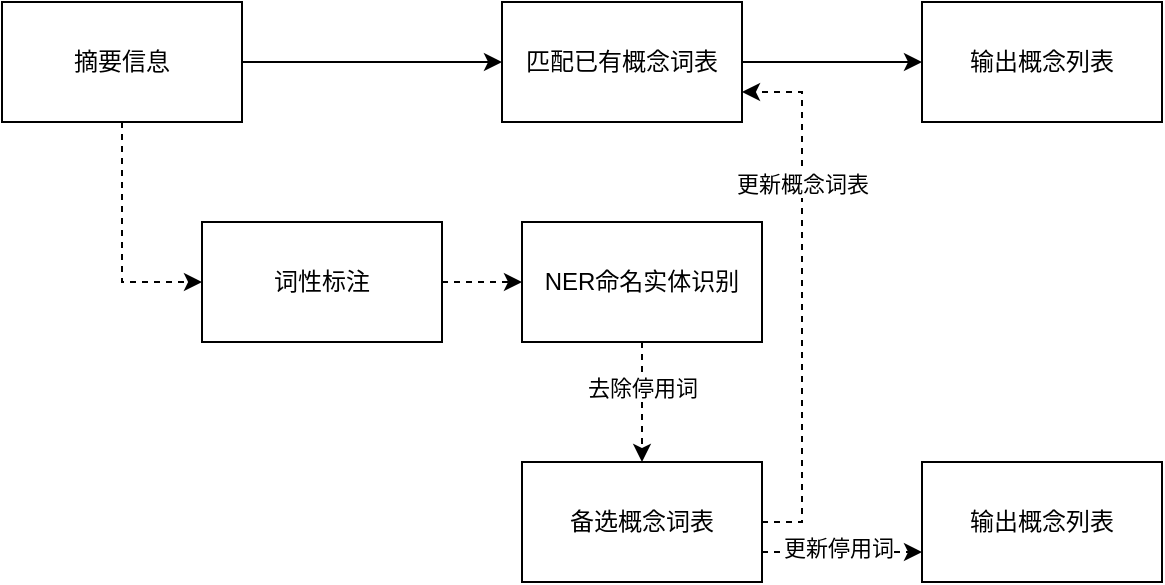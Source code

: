 <mxfile version="17.1.2" type="github">
  <diagram id="m7ykKMguCv_zMnbDmOIA" name="第 1 页">
    <mxGraphModel dx="1211" dy="908" grid="1" gridSize="10" guides="1" tooltips="1" connect="1" arrows="1" fold="1" page="1" pageScale="1" pageWidth="850" pageHeight="1100" math="0" shadow="0">
      <root>
        <mxCell id="0" />
        <mxCell id="1" parent="0" />
        <mxCell id="2YlMVlzXzQUb3xdYXMuv-4" style="edgeStyle=orthogonalEdgeStyle;rounded=0;orthogonalLoop=1;jettySize=auto;html=1;exitX=1;exitY=0.5;exitDx=0;exitDy=0;" parent="1" source="2YlMVlzXzQUb3xdYXMuv-1" target="2YlMVlzXzQUb3xdYXMuv-2" edge="1">
          <mxGeometry relative="1" as="geometry" />
        </mxCell>
        <mxCell id="D2Xz5EvzUNjefKfJszK5-1" style="edgeStyle=orthogonalEdgeStyle;rounded=0;orthogonalLoop=1;jettySize=auto;html=1;exitX=0.5;exitY=1;exitDx=0;exitDy=0;entryX=0;entryY=0.5;entryDx=0;entryDy=0;dashed=1;" edge="1" parent="1" source="2YlMVlzXzQUb3xdYXMuv-1" target="2YlMVlzXzQUb3xdYXMuv-3">
          <mxGeometry relative="1" as="geometry" />
        </mxCell>
        <mxCell id="2YlMVlzXzQUb3xdYXMuv-1" value="摘要信息" style="rounded=0;whiteSpace=wrap;html=1;" parent="1" vertex="1">
          <mxGeometry x="140" y="160" width="120" height="60" as="geometry" />
        </mxCell>
        <mxCell id="D2Xz5EvzUNjefKfJszK5-11" style="edgeStyle=orthogonalEdgeStyle;rounded=0;orthogonalLoop=1;jettySize=auto;html=1;exitX=1;exitY=0.5;exitDx=0;exitDy=0;entryX=0;entryY=0.5;entryDx=0;entryDy=0;" edge="1" parent="1" source="2YlMVlzXzQUb3xdYXMuv-2" target="D2Xz5EvzUNjefKfJszK5-10">
          <mxGeometry relative="1" as="geometry" />
        </mxCell>
        <mxCell id="2YlMVlzXzQUb3xdYXMuv-2" value="匹配已有概念词表" style="rounded=0;whiteSpace=wrap;html=1;" parent="1" vertex="1">
          <mxGeometry x="390" y="160" width="120" height="60" as="geometry" />
        </mxCell>
        <mxCell id="D2Xz5EvzUNjefKfJszK5-4" style="edgeStyle=orthogonalEdgeStyle;rounded=0;orthogonalLoop=1;jettySize=auto;html=1;exitX=1;exitY=0.5;exitDx=0;exitDy=0;dashed=1;" edge="1" parent="1" source="2YlMVlzXzQUb3xdYXMuv-3" target="D2Xz5EvzUNjefKfJszK5-3">
          <mxGeometry relative="1" as="geometry" />
        </mxCell>
        <mxCell id="2YlMVlzXzQUb3xdYXMuv-3" value="词性标注" style="rounded=0;whiteSpace=wrap;html=1;" parent="1" vertex="1">
          <mxGeometry x="240" y="270" width="120" height="60" as="geometry" />
        </mxCell>
        <mxCell id="D2Xz5EvzUNjefKfJszK5-6" style="edgeStyle=orthogonalEdgeStyle;rounded=0;orthogonalLoop=1;jettySize=auto;html=1;exitX=0.5;exitY=1;exitDx=0;exitDy=0;entryX=0.5;entryY=0;entryDx=0;entryDy=0;dashed=1;" edge="1" parent="1" source="D2Xz5EvzUNjefKfJszK5-3" target="D2Xz5EvzUNjefKfJszK5-5">
          <mxGeometry relative="1" as="geometry" />
        </mxCell>
        <mxCell id="D2Xz5EvzUNjefKfJszK5-12" value="去除停用词" style="edgeLabel;html=1;align=center;verticalAlign=middle;resizable=0;points=[];" vertex="1" connectable="0" parent="D2Xz5EvzUNjefKfJszK5-6">
          <mxGeometry x="-0.48" relative="1" as="geometry">
            <mxPoint y="7" as="offset" />
          </mxGeometry>
        </mxCell>
        <mxCell id="D2Xz5EvzUNjefKfJszK5-3" value="NER命名实体识别" style="rounded=0;whiteSpace=wrap;html=1;" vertex="1" parent="1">
          <mxGeometry x="400" y="270" width="120" height="60" as="geometry" />
        </mxCell>
        <mxCell id="D2Xz5EvzUNjefKfJszK5-8" style="edgeStyle=orthogonalEdgeStyle;rounded=0;orthogonalLoop=1;jettySize=auto;html=1;exitX=1;exitY=0.5;exitDx=0;exitDy=0;entryX=1;entryY=0.75;entryDx=0;entryDy=0;dashed=1;" edge="1" parent="1" source="D2Xz5EvzUNjefKfJszK5-5" target="2YlMVlzXzQUb3xdYXMuv-2">
          <mxGeometry relative="1" as="geometry" />
        </mxCell>
        <mxCell id="D2Xz5EvzUNjefKfJszK5-9" value="更新概念词表" style="edgeLabel;html=1;align=center;verticalAlign=middle;resizable=0;points=[];" vertex="1" connectable="0" parent="D2Xz5EvzUNjefKfJszK5-8">
          <mxGeometry x="0.349" relative="1" as="geometry">
            <mxPoint y="-11" as="offset" />
          </mxGeometry>
        </mxCell>
        <mxCell id="D2Xz5EvzUNjefKfJszK5-14" style="edgeStyle=orthogonalEdgeStyle;rounded=0;orthogonalLoop=1;jettySize=auto;html=1;exitX=1;exitY=0.75;exitDx=0;exitDy=0;entryX=0;entryY=0.75;entryDx=0;entryDy=0;dashed=1;" edge="1" parent="1" source="D2Xz5EvzUNjefKfJszK5-5" target="D2Xz5EvzUNjefKfJszK5-13">
          <mxGeometry relative="1" as="geometry" />
        </mxCell>
        <mxCell id="D2Xz5EvzUNjefKfJszK5-15" value="更新停用词" style="edgeLabel;html=1;align=center;verticalAlign=middle;resizable=0;points=[];" vertex="1" connectable="0" parent="D2Xz5EvzUNjefKfJszK5-14">
          <mxGeometry x="-0.05" y="2" relative="1" as="geometry">
            <mxPoint as="offset" />
          </mxGeometry>
        </mxCell>
        <mxCell id="D2Xz5EvzUNjefKfJszK5-5" value="备选概念词表" style="rounded=0;whiteSpace=wrap;html=1;" vertex="1" parent="1">
          <mxGeometry x="400" y="390" width="120" height="60" as="geometry" />
        </mxCell>
        <mxCell id="D2Xz5EvzUNjefKfJszK5-10" value="输出概念列表" style="rounded=0;whiteSpace=wrap;html=1;" vertex="1" parent="1">
          <mxGeometry x="600" y="160" width="120" height="60" as="geometry" />
        </mxCell>
        <mxCell id="D2Xz5EvzUNjefKfJszK5-13" value="输出概念列表" style="rounded=0;whiteSpace=wrap;html=1;" vertex="1" parent="1">
          <mxGeometry x="600" y="390" width="120" height="60" as="geometry" />
        </mxCell>
      </root>
    </mxGraphModel>
  </diagram>
</mxfile>
